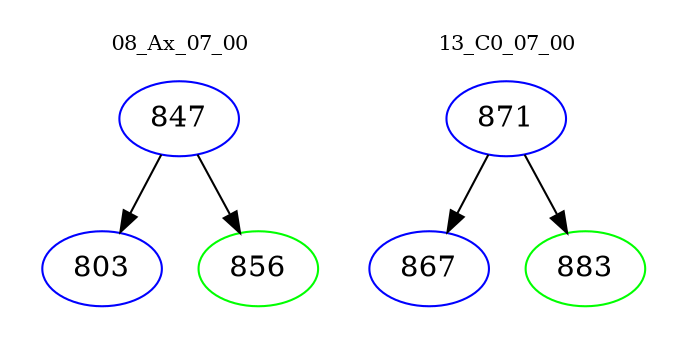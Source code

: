 digraph{
subgraph cluster_0 {
color = white
label = "08_Ax_07_00";
fontsize=10;
T0_847 [label="847", color="blue"]
T0_847 -> T0_803 [color="black"]
T0_803 [label="803", color="blue"]
T0_847 -> T0_856 [color="black"]
T0_856 [label="856", color="green"]
}
subgraph cluster_1 {
color = white
label = "13_C0_07_00";
fontsize=10;
T1_871 [label="871", color="blue"]
T1_871 -> T1_867 [color="black"]
T1_867 [label="867", color="blue"]
T1_871 -> T1_883 [color="black"]
T1_883 [label="883", color="green"]
}
}
